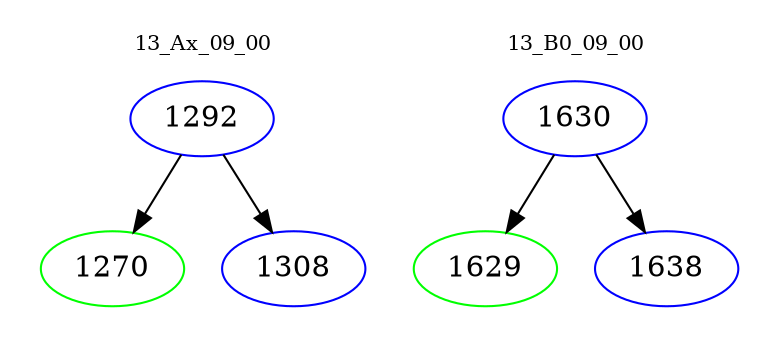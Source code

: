 digraph{
subgraph cluster_0 {
color = white
label = "13_Ax_09_00";
fontsize=10;
T0_1292 [label="1292", color="blue"]
T0_1292 -> T0_1270 [color="black"]
T0_1270 [label="1270", color="green"]
T0_1292 -> T0_1308 [color="black"]
T0_1308 [label="1308", color="blue"]
}
subgraph cluster_1 {
color = white
label = "13_B0_09_00";
fontsize=10;
T1_1630 [label="1630", color="blue"]
T1_1630 -> T1_1629 [color="black"]
T1_1629 [label="1629", color="green"]
T1_1630 -> T1_1638 [color="black"]
T1_1638 [label="1638", color="blue"]
}
}
